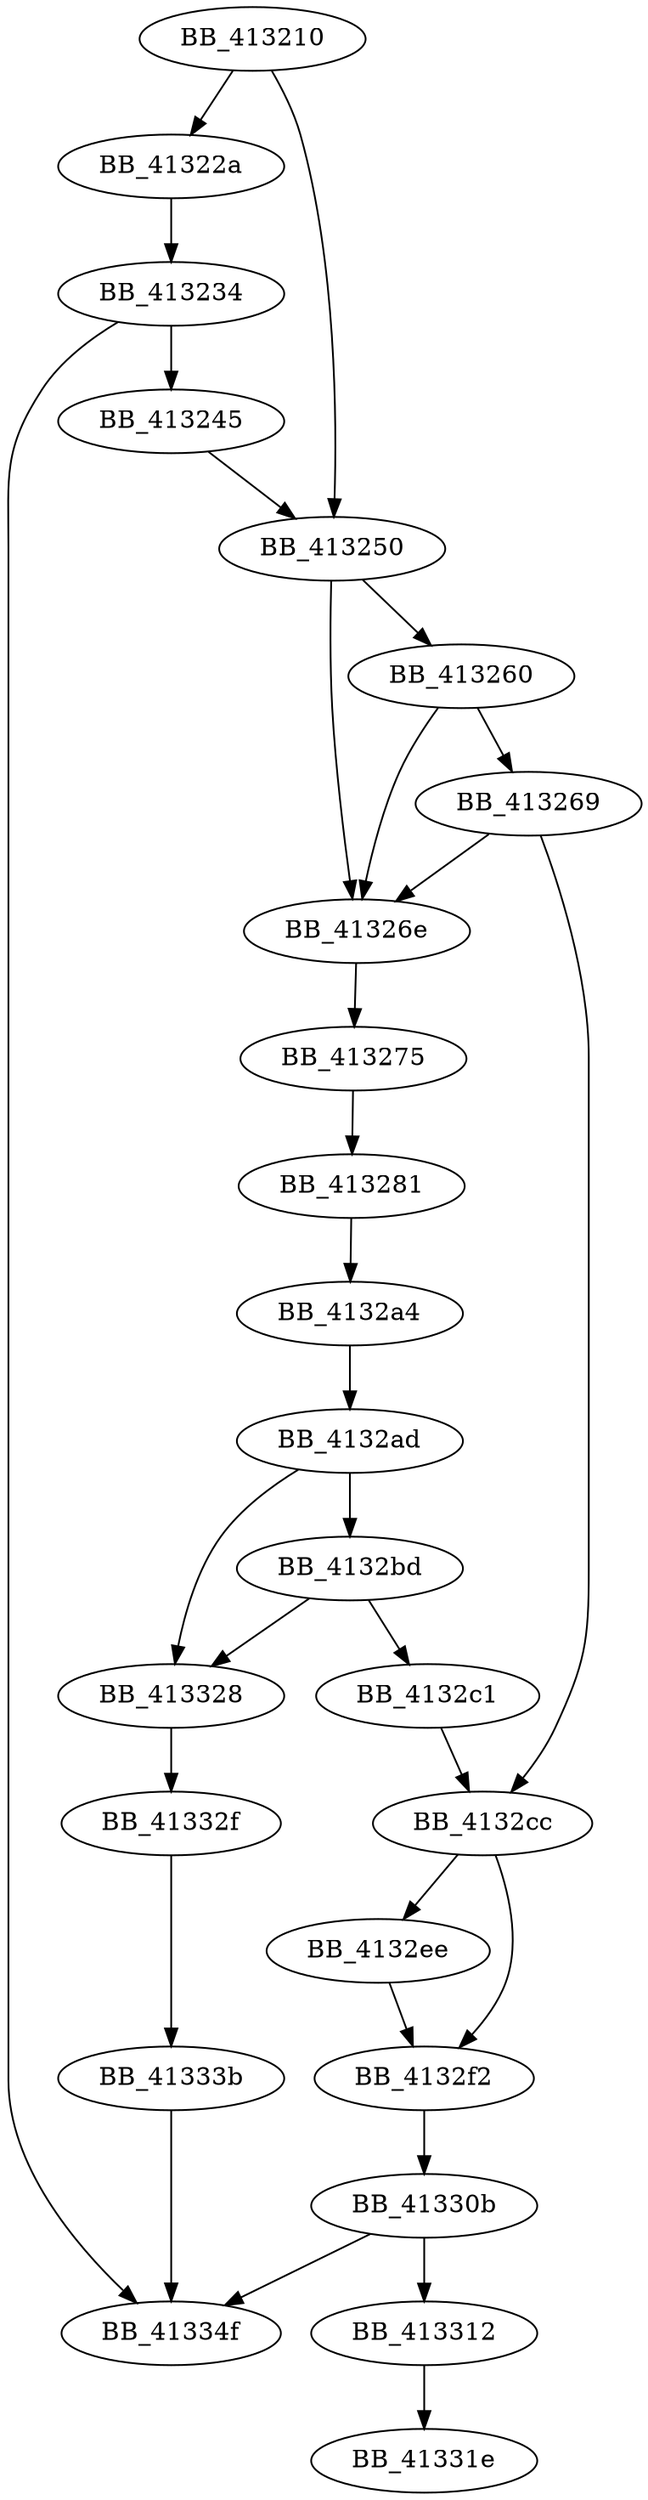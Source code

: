 DiGraph sub_413210{
BB_413210->BB_41322a
BB_413210->BB_413250
BB_41322a->BB_413234
BB_413234->BB_413245
BB_413234->BB_41334f
BB_413245->BB_413250
BB_413250->BB_413260
BB_413250->BB_41326e
BB_413260->BB_413269
BB_413260->BB_41326e
BB_413269->BB_41326e
BB_413269->BB_4132cc
BB_41326e->BB_413275
BB_413275->BB_413281
BB_413281->BB_4132a4
BB_4132a4->BB_4132ad
BB_4132ad->BB_4132bd
BB_4132ad->BB_413328
BB_4132bd->BB_4132c1
BB_4132bd->BB_413328
BB_4132c1->BB_4132cc
BB_4132cc->BB_4132ee
BB_4132cc->BB_4132f2
BB_4132ee->BB_4132f2
BB_4132f2->BB_41330b
BB_41330b->BB_413312
BB_41330b->BB_41334f
BB_413312->BB_41331e
BB_413328->BB_41332f
BB_41332f->BB_41333b
BB_41333b->BB_41334f
}
